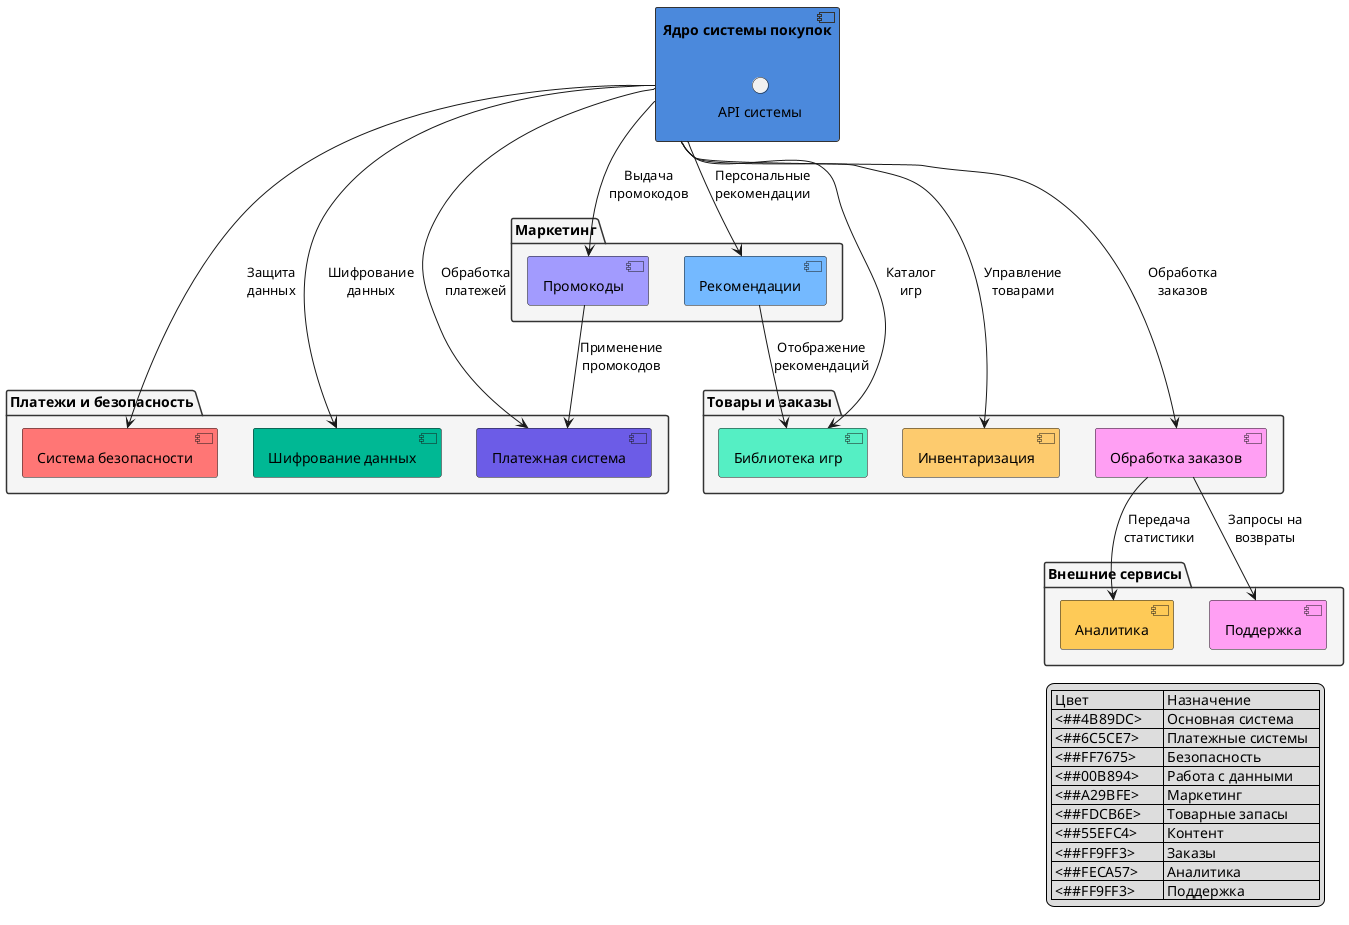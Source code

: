 @startuml

skinparam monochrome false
skinparam defaultFontName Arial
skinparam shadowing false
skinparam package {
    BackgroundColor #F5F5F5
    BorderColor #333333
    FontStyle bold
}

!define MAIN_COLOR #4B89DC
!define PAYMENT_COLOR #6C5CE7
!define SECURITY_COLOR #FF7675
!define PROMO_COLOR #A29BFE
!define DATA_COLOR #00B894
!define INVENTORY_COLOR #FDCB6E
!define RECOMMENDATION_COLOR #74B9FF
!define GAME_COLOR #55EFC4
!define ORDER_COLOR #FF9FF3
!define ANALYTICS_COLOR #FECA57
!define SUPPORT_COLOR #FF9FF3

component "Ядро системы покупок" as ShoppingSystem MAIN_COLOR {
    interface "API системы" as ShoppingAPI
}

package "Платежи и безопасность" {
    component "Платежная система" as PaymentSystem PAYMENT_COLOR
    component "Система безопасности" as SecuritySystem SECURITY_COLOR
    component "Шифрование данных" as EncryptionSystem DATA_COLOR
}

package "Маркетинг" {
    component "Промокоды" as PromoCodeService PROMO_COLOR
    component "Рекомендации" as RecommendationSystem RECOMMENDATION_COLOR
}

package "Товары и заказы" {
    component "Инвентаризация" as InventorySystem INVENTORY_COLOR
    component "Библиотека игр" as GameLibraryInterface GAME_COLOR
    component "Обработка заказов" as OrderService ORDER_COLOR
}

package "Внешние сервисы" {
    component "Аналитика" as AnalyticsSystem ANALYTICS_COLOR
    component "Поддержка" as SupportSystem SUPPORT_COLOR
}

' Связи
ShoppingSystem --> PaymentSystem : "Обработка\nплатежей"
ShoppingSystem --> SecuritySystem : "Защита\nданных"
ShoppingSystem --> PromoCodeService : "Выдача\nпромокодов"
ShoppingSystem --> EncryptionSystem : "Шифрование\nданных"
ShoppingSystem --> InventorySystem : "Управление\nтоварами"
ShoppingSystem --> RecommendationSystem : "Персональные\nрекомендации"
ShoppingSystem --> GameLibraryInterface : "Каталог\nигр"
ShoppingSystem --> OrderService : "Обработка\nзаказов"

OrderService --> AnalyticsSystem : "Передача\nстатистики"
OrderService --> SupportSystem : "Запросы на\nвозвраты"

PromoCodeService --> PaymentSystem : "Применение\nпромокодов"
RecommendationSystem --> GameLibraryInterface : "Отображение\nрекомендаций"


legend right
    | Цвет                | Назначение          |
    | <#MAIN_COLOR>      | Основная система    |
    | <#PAYMENT_COLOR>   | Платежные системы   |
    | <#SECURITY_COLOR>  | Безопасность        |
    | <#DATA_COLOR>      | Работа с данными    |
    | <#PROMO_COLOR>     | Маркетинг           |
    | <#INVENTORY_COLOR> | Товарные запасы     |
    | <#GAME_COLOR>      | Контент             |
    | <#ORDER_COLOR>     | Заказы              |
    | <#ANALYTICS_COLOR> | Аналитика           |
    | <#SUPPORT_COLOR>   | Поддержка           |
endlegend

@enduml
